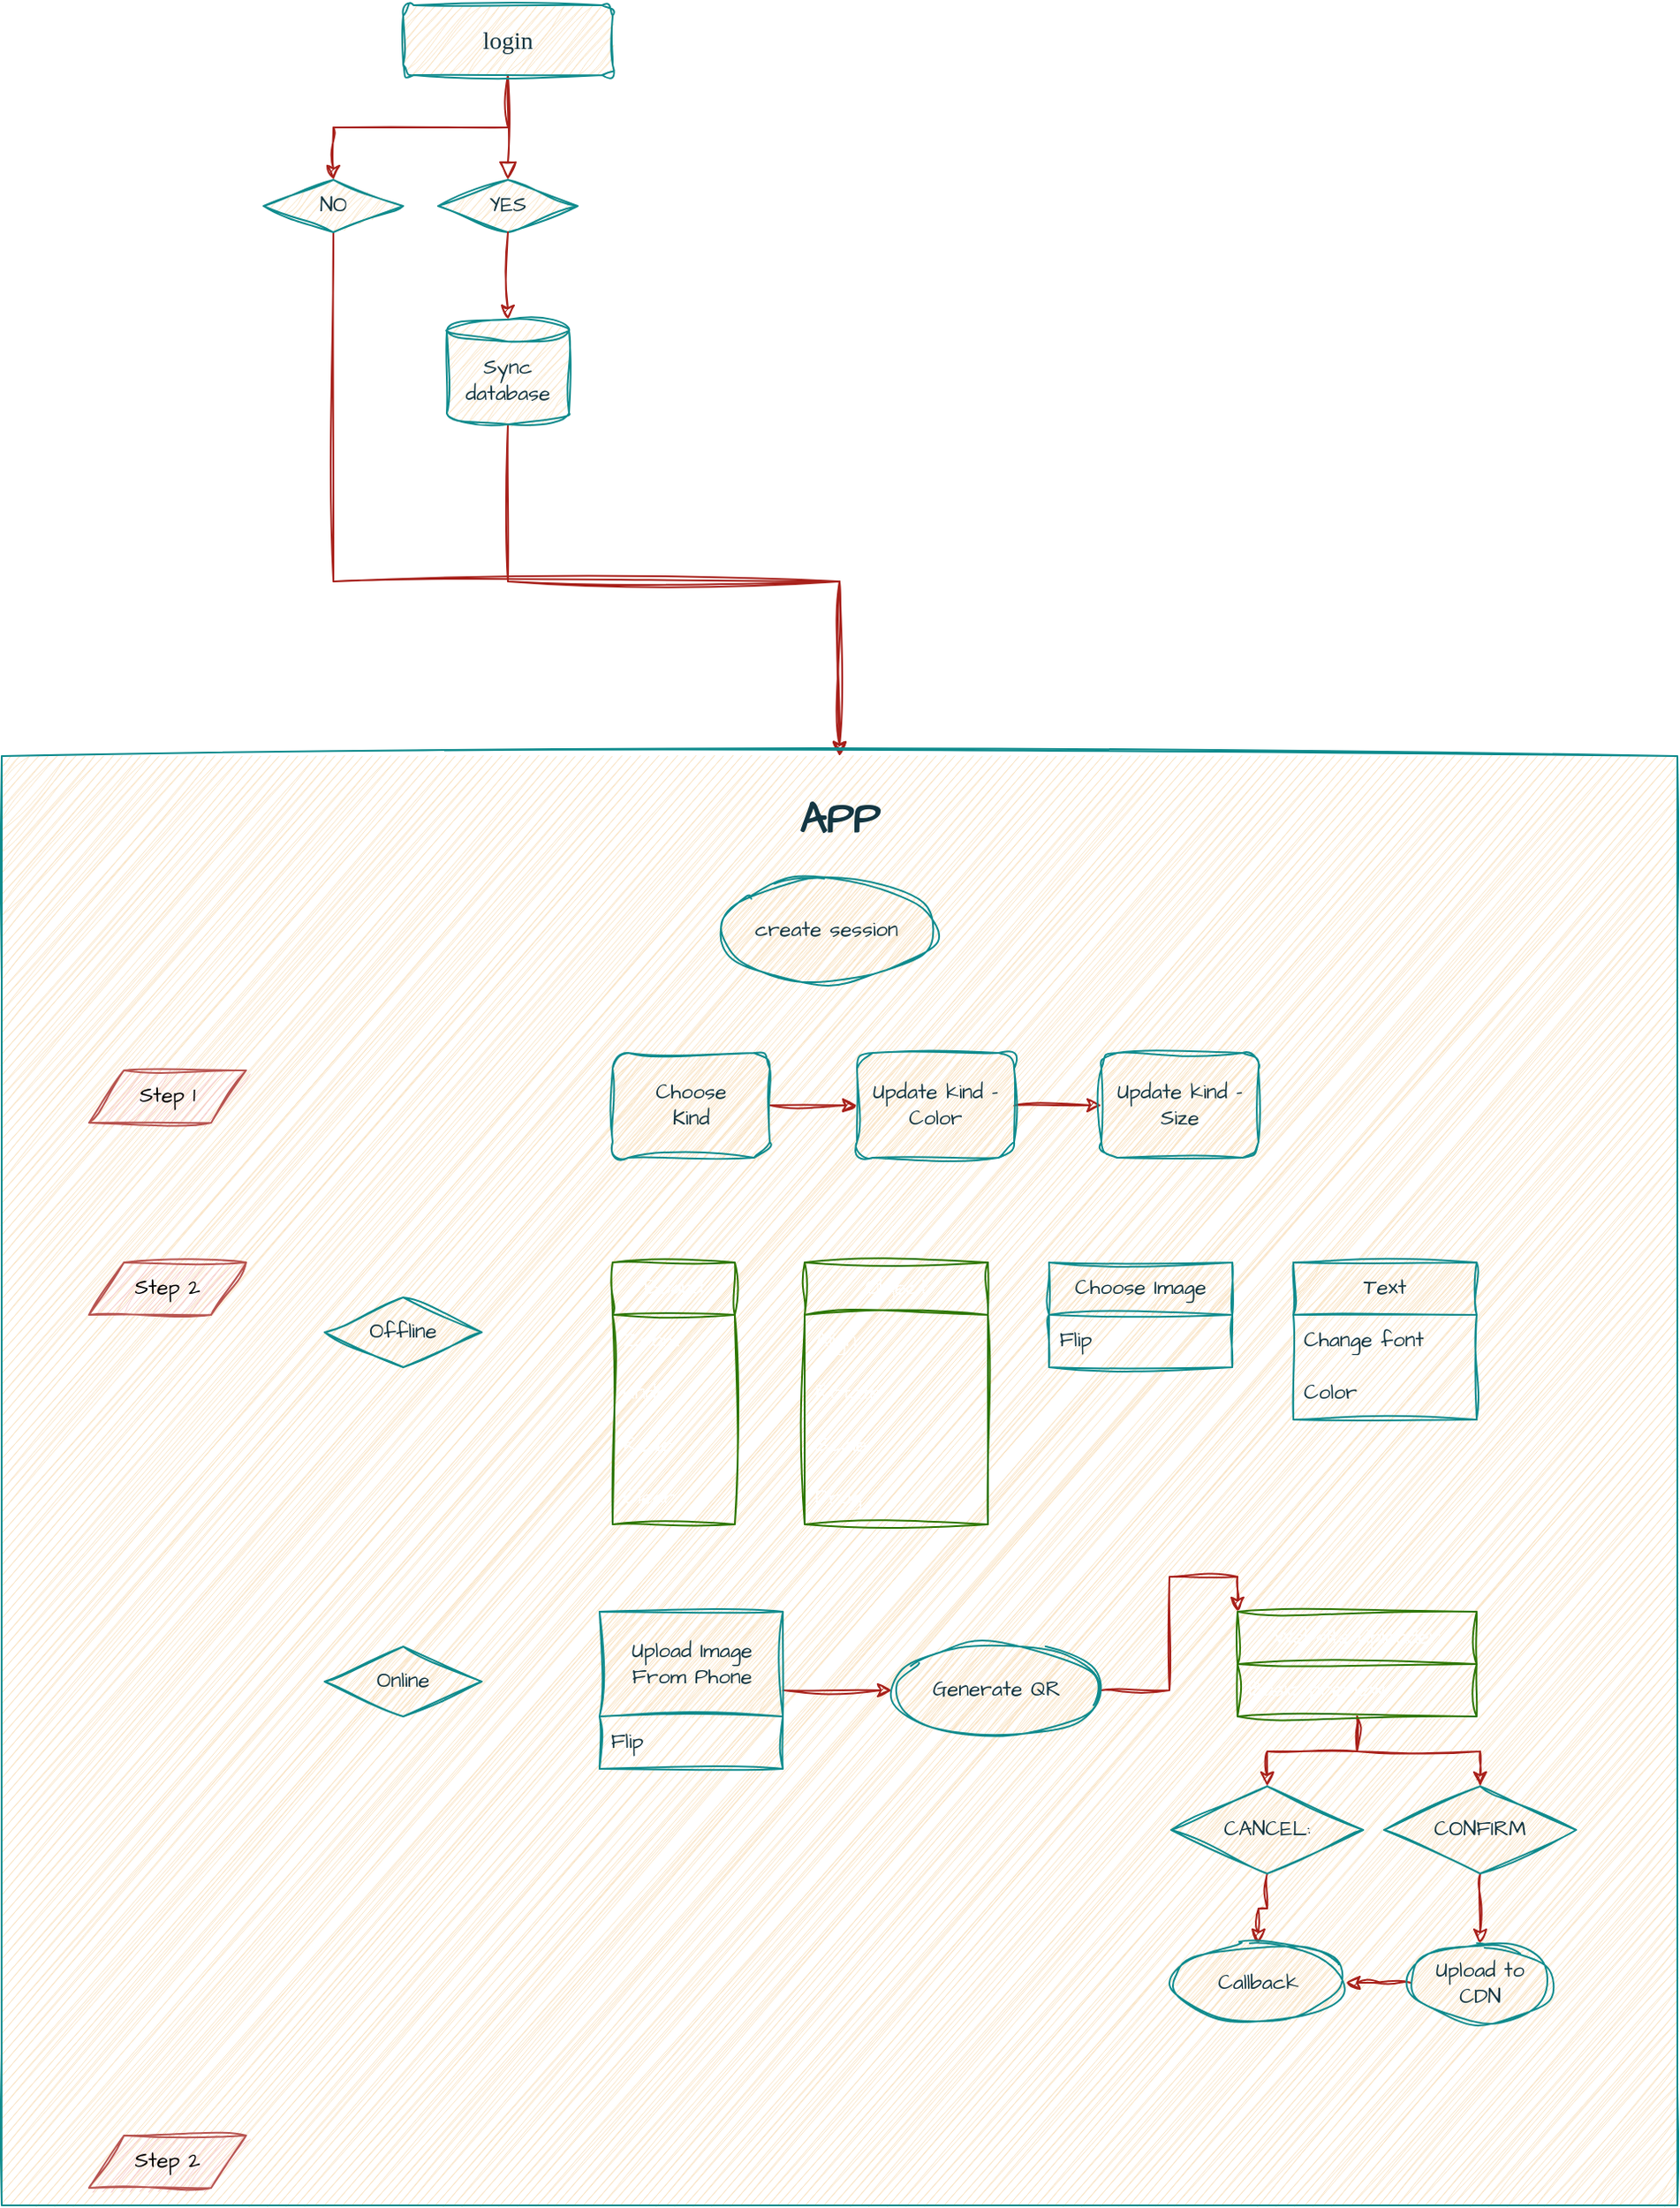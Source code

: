 <mxfile version="26.0.11">
  <diagram id="C5RBs43oDa-KdzZeNtuy" name="Page-1">
    <mxGraphModel dx="1901" dy="801" grid="1" gridSize="10" guides="1" tooltips="1" connect="1" arrows="1" fold="1" page="1" pageScale="1" pageWidth="827" pageHeight="1169" math="0" shadow="0">
      <root>
        <mxCell id="WIyWlLk6GJQsqaUBKTNV-0" />
        <mxCell id="WIyWlLk6GJQsqaUBKTNV-1" parent="WIyWlLk6GJQsqaUBKTNV-0" />
        <mxCell id="WIyWlLk6GJQsqaUBKTNV-2" value="" style="rounded=1;html=1;jettySize=auto;orthogonalLoop=1;fontSize=11;endArrow=block;endFill=0;endSize=8;strokeWidth=1;shadow=0;labelBackgroundColor=none;edgeStyle=orthogonalEdgeStyle;fontColor=default;sketch=1;curveFitting=1;jiggle=2;strokeColor=#A8201A;entryX=0.5;entryY=0;entryDx=0;entryDy=0;" parent="WIyWlLk6GJQsqaUBKTNV-1" source="WIyWlLk6GJQsqaUBKTNV-3" target="3lbOcWq1z2vUwx9B0BNl-0" edge="1">
          <mxGeometry relative="1" as="geometry">
            <mxPoint x="340" y="200" as="targetPoint" />
          </mxGeometry>
        </mxCell>
        <mxCell id="3lbOcWq1z2vUwx9B0BNl-2" style="edgeStyle=orthogonalEdgeStyle;rounded=0;sketch=1;hachureGap=4;jiggle=2;curveFitting=1;orthogonalLoop=1;jettySize=auto;html=1;entryX=0.5;entryY=0;entryDx=0;entryDy=0;strokeColor=#A8201A;fontFamily=Architects Daughter;fontSource=https%3A%2F%2Ffonts.googleapis.com%2Fcss%3Ffamily%3DArchitects%2BDaughter;fontColor=#143642;fillColor=#FAE5C7;" edge="1" parent="WIyWlLk6GJQsqaUBKTNV-1" source="WIyWlLk6GJQsqaUBKTNV-3" target="3lbOcWq1z2vUwx9B0BNl-1">
          <mxGeometry relative="1" as="geometry" />
        </mxCell>
        <mxCell id="WIyWlLk6GJQsqaUBKTNV-3" value="&lt;h3&gt;&lt;font style=&quot;font-weight: normal;&quot; face=&quot;Patrick Hand&quot; data-font-src=&quot;https://fonts.googleapis.com/css?family=Patrick+Hand&quot;&gt;login&lt;/font&gt;&lt;/h3&gt;" style="rounded=1;whiteSpace=wrap;html=1;fontSize=12;glass=0;strokeWidth=1;shadow=0;labelBackgroundColor=none;sketch=1;curveFitting=1;jiggle=2;fillColor=#FAE5C7;strokeColor=#0F8B8D;fontColor=#143642;fontFamily=Comic Sans MS;" parent="WIyWlLk6GJQsqaUBKTNV-1" vertex="1">
          <mxGeometry x="280" y="110" width="120" height="40" as="geometry" />
        </mxCell>
        <mxCell id="3lbOcWq1z2vUwx9B0BNl-0" value="YES" style="rhombus;whiteSpace=wrap;html=1;sketch=1;hachureGap=4;jiggle=2;curveFitting=1;strokeColor=#0F8B8D;fontFamily=Architects Daughter;fontSource=https%3A%2F%2Ffonts.googleapis.com%2Fcss%3Ffamily%3DArchitects%2BDaughter;fontColor=#143642;fillColor=#FAE5C7;" vertex="1" parent="WIyWlLk6GJQsqaUBKTNV-1">
          <mxGeometry x="300" y="210" width="80" height="30" as="geometry" />
        </mxCell>
        <mxCell id="3lbOcWq1z2vUwx9B0BNl-7" style="edgeStyle=orthogonalEdgeStyle;rounded=0;sketch=1;hachureGap=4;jiggle=2;curveFitting=1;orthogonalLoop=1;jettySize=auto;html=1;entryX=0.5;entryY=0;entryDx=0;entryDy=0;strokeColor=#A8201A;fontFamily=Architects Daughter;fontSource=https%3A%2F%2Ffonts.googleapis.com%2Fcss%3Ffamily%3DArchitects%2BDaughter;fontColor=#143642;fillColor=#FAE5C7;" edge="1" parent="WIyWlLk6GJQsqaUBKTNV-1" source="3lbOcWq1z2vUwx9B0BNl-1" target="3lbOcWq1z2vUwx9B0BNl-6">
          <mxGeometry relative="1" as="geometry">
            <Array as="points">
              <mxPoint x="240" y="440" />
              <mxPoint x="530" y="440" />
            </Array>
          </mxGeometry>
        </mxCell>
        <mxCell id="3lbOcWq1z2vUwx9B0BNl-1" value="NO" style="rhombus;whiteSpace=wrap;html=1;sketch=1;hachureGap=4;jiggle=2;curveFitting=1;strokeColor=#0F8B8D;fontFamily=Architects Daughter;fontSource=https%3A%2F%2Ffonts.googleapis.com%2Fcss%3Ffamily%3DArchitects%2BDaughter;fontColor=#143642;fillColor=#FAE5C7;" vertex="1" parent="WIyWlLk6GJQsqaUBKTNV-1">
          <mxGeometry x="200" y="210" width="80" height="30" as="geometry" />
        </mxCell>
        <mxCell id="3lbOcWq1z2vUwx9B0BNl-8" style="edgeStyle=orthogonalEdgeStyle;rounded=0;sketch=1;hachureGap=4;jiggle=2;curveFitting=1;orthogonalLoop=1;jettySize=auto;html=1;entryX=0.5;entryY=0;entryDx=0;entryDy=0;strokeColor=#A8201A;fontFamily=Architects Daughter;fontSource=https%3A%2F%2Ffonts.googleapis.com%2Fcss%3Ffamily%3DArchitects%2BDaughter;fontColor=#143642;fillColor=#FAE5C7;" edge="1" parent="WIyWlLk6GJQsqaUBKTNV-1" source="3lbOcWq1z2vUwx9B0BNl-4" target="3lbOcWq1z2vUwx9B0BNl-6">
          <mxGeometry relative="1" as="geometry">
            <Array as="points">
              <mxPoint x="340" y="440" />
              <mxPoint x="530" y="440" />
            </Array>
          </mxGeometry>
        </mxCell>
        <mxCell id="3lbOcWq1z2vUwx9B0BNl-4" value="Sync database" style="shape=cylinder3;whiteSpace=wrap;html=1;boundedLbl=1;backgroundOutline=1;size=6.333;sketch=1;hachureGap=4;jiggle=2;curveFitting=1;strokeColor=#0F8B8D;fontFamily=Architects Daughter;fontSource=https%3A%2F%2Ffonts.googleapis.com%2Fcss%3Ffamily%3DArchitects%2BDaughter;fontColor=#143642;fillColor=#FAE5C7;" vertex="1" parent="WIyWlLk6GJQsqaUBKTNV-1">
          <mxGeometry x="305" y="290" width="70" height="60" as="geometry" />
        </mxCell>
        <mxCell id="3lbOcWq1z2vUwx9B0BNl-5" style="edgeStyle=orthogonalEdgeStyle;rounded=0;sketch=1;hachureGap=4;jiggle=2;curveFitting=1;orthogonalLoop=1;jettySize=auto;html=1;entryX=0.5;entryY=0;entryDx=0;entryDy=0;entryPerimeter=0;strokeColor=#A8201A;fontFamily=Architects Daughter;fontSource=https%3A%2F%2Ffonts.googleapis.com%2Fcss%3Ffamily%3DArchitects%2BDaughter;fontColor=#143642;fillColor=#FAE5C7;" edge="1" parent="WIyWlLk6GJQsqaUBKTNV-1" source="3lbOcWq1z2vUwx9B0BNl-0" target="3lbOcWq1z2vUwx9B0BNl-4">
          <mxGeometry relative="1" as="geometry" />
        </mxCell>
        <mxCell id="3lbOcWq1z2vUwx9B0BNl-6" value="&lt;h1&gt;APP&lt;/h1&gt;" style="rounded=0;whiteSpace=wrap;html=1;sketch=1;hachureGap=4;jiggle=2;curveFitting=1;strokeColor=#0F8B8D;fontFamily=Architects Daughter;fontSource=https%3A%2F%2Ffonts.googleapis.com%2Fcss%3Ffamily%3DArchitects%2BDaughter;fontColor=#143642;fillColor=#FAE5C7;verticalAlign=top;movable=0;resizable=0;rotatable=0;deletable=0;editable=0;locked=1;connectable=0;" vertex="1" parent="WIyWlLk6GJQsqaUBKTNV-1">
          <mxGeometry x="50" y="540" width="960" height="830" as="geometry" />
        </mxCell>
        <mxCell id="3lbOcWq1z2vUwx9B0BNl-14" style="edgeStyle=orthogonalEdgeStyle;rounded=0;sketch=1;hachureGap=4;jiggle=2;curveFitting=1;orthogonalLoop=1;jettySize=auto;html=1;entryX=0;entryY=0.5;entryDx=0;entryDy=0;strokeColor=#A8201A;fontFamily=Architects Daughter;fontSource=https%3A%2F%2Ffonts.googleapis.com%2Fcss%3Ffamily%3DArchitects%2BDaughter;fontColor=#143642;fillColor=#FAE5C7;" edge="1" parent="WIyWlLk6GJQsqaUBKTNV-1" source="3lbOcWq1z2vUwx9B0BNl-10" target="3lbOcWq1z2vUwx9B0BNl-12">
          <mxGeometry relative="1" as="geometry" />
        </mxCell>
        <mxCell id="3lbOcWq1z2vUwx9B0BNl-10" value="Choose&lt;div&gt;Kind&lt;/div&gt;" style="rounded=1;whiteSpace=wrap;html=1;sketch=1;hachureGap=4;jiggle=2;curveFitting=1;strokeColor=#0F8B8D;fontFamily=Architects Daughter;fontSource=https%3A%2F%2Ffonts.googleapis.com%2Fcss%3Ffamily%3DArchitects%2BDaughter;fontColor=#143642;fillColor=#FAE5C7;" vertex="1" parent="WIyWlLk6GJQsqaUBKTNV-1">
          <mxGeometry x="400" y="710" width="90" height="60" as="geometry" />
        </mxCell>
        <mxCell id="3lbOcWq1z2vUwx9B0BNl-16" style="edgeStyle=orthogonalEdgeStyle;rounded=0;sketch=1;hachureGap=4;jiggle=2;curveFitting=1;orthogonalLoop=1;jettySize=auto;html=1;entryX=0;entryY=0.5;entryDx=0;entryDy=0;strokeColor=#A8201A;fontFamily=Architects Daughter;fontSource=https%3A%2F%2Ffonts.googleapis.com%2Fcss%3Ffamily%3DArchitects%2BDaughter;fontColor=#143642;fillColor=#FAE5C7;" edge="1" parent="WIyWlLk6GJQsqaUBKTNV-1" source="3lbOcWq1z2vUwx9B0BNl-12" target="3lbOcWq1z2vUwx9B0BNl-13">
          <mxGeometry relative="1" as="geometry" />
        </mxCell>
        <mxCell id="3lbOcWq1z2vUwx9B0BNl-12" value="Update kind - Color" style="rounded=1;whiteSpace=wrap;html=1;sketch=1;hachureGap=4;jiggle=2;curveFitting=1;strokeColor=#0F8B8D;fontFamily=Architects Daughter;fontSource=https%3A%2F%2Ffonts.googleapis.com%2Fcss%3Ffamily%3DArchitects%2BDaughter;fontColor=#143642;fillColor=#FAE5C7;" vertex="1" parent="WIyWlLk6GJQsqaUBKTNV-1">
          <mxGeometry x="540" y="710" width="90" height="60" as="geometry" />
        </mxCell>
        <mxCell id="3lbOcWq1z2vUwx9B0BNl-13" value="Update kind - Size" style="rounded=1;whiteSpace=wrap;html=1;sketch=1;hachureGap=4;jiggle=2;curveFitting=1;strokeColor=#0F8B8D;fontFamily=Architects Daughter;fontSource=https%3A%2F%2Ffonts.googleapis.com%2Fcss%3Ffamily%3DArchitects%2BDaughter;fontColor=#143642;fillColor=#FAE5C7;" vertex="1" parent="WIyWlLk6GJQsqaUBKTNV-1">
          <mxGeometry x="680" y="710" width="90" height="60" as="geometry" />
        </mxCell>
        <mxCell id="3lbOcWq1z2vUwx9B0BNl-17" value="Choose Image" style="swimlane;fontStyle=0;childLayout=stackLayout;horizontal=1;startSize=30;horizontalStack=0;resizeParent=1;resizeParentMax=0;resizeLast=0;collapsible=1;marginBottom=0;whiteSpace=wrap;html=1;sketch=1;hachureGap=4;jiggle=2;curveFitting=1;strokeColor=#0F8B8D;fontFamily=Architects Daughter;fontSource=https%3A%2F%2Ffonts.googleapis.com%2Fcss%3Ffamily%3DArchitects%2BDaughter;fontColor=#143642;fillColor=#FAE5C7;" vertex="1" parent="WIyWlLk6GJQsqaUBKTNV-1">
          <mxGeometry x="650" y="830" width="105" height="60" as="geometry" />
        </mxCell>
        <mxCell id="3lbOcWq1z2vUwx9B0BNl-20" value="Flip" style="text;strokeColor=none;fillColor=none;align=left;verticalAlign=middle;spacingLeft=4;spacingRight=4;overflow=hidden;points=[[0,0.5],[1,0.5]];portConstraint=eastwest;rotatable=0;whiteSpace=wrap;html=1;fontFamily=Architects Daughter;fontSource=https%3A%2F%2Ffonts.googleapis.com%2Fcss%3Ffamily%3DArchitects%2BDaughter;fontColor=#143642;" vertex="1" parent="3lbOcWq1z2vUwx9B0BNl-17">
          <mxGeometry y="30" width="105" height="30" as="geometry" />
        </mxCell>
        <mxCell id="3lbOcWq1z2vUwx9B0BNl-21" value="Board" style="swimlane;fontStyle=0;childLayout=stackLayout;horizontal=1;startSize=30;horizontalStack=0;resizeParent=1;resizeParentMax=0;resizeLast=0;collapsible=1;marginBottom=0;whiteSpace=wrap;html=1;hachureGap=4;strokeColor=#2D7600;fontFamily=Architects Daughter;fontSource=https%3A%2F%2Ffonts.googleapis.com%2Fcss%3Ffamily%3DArchitects%2BDaughter;fontColor=light-dark(#FFFFFF,#F0FFEB);fillColor=none;sketch=1;curveFitting=1;jiggle=2;swimlaneLine=1;" vertex="1" parent="WIyWlLk6GJQsqaUBKTNV-1">
          <mxGeometry x="400" y="830" width="70" height="150" as="geometry" />
        </mxCell>
        <mxCell id="3lbOcWq1z2vUwx9B0BNl-22" value="Zoom" style="text;strokeColor=none;fillColor=none;align=left;verticalAlign=middle;spacingLeft=4;spacingRight=4;overflow=hidden;points=[[0,0.5],[1,0.5]];portConstraint=eastwest;rotatable=0;whiteSpace=wrap;html=1;fontFamily=Architects Daughter;fontSource=https%3A%2F%2Ffonts.googleapis.com%2Fcss%3Ffamily%3DArchitects%2BDaughter;fontColor=light-dark(#FFFFFF,#F0FFEB);" vertex="1" parent="3lbOcWq1z2vUwx9B0BNl-21">
          <mxGeometry y="30" width="70" height="30" as="geometry" />
        </mxCell>
        <mxCell id="3lbOcWq1z2vUwx9B0BNl-23" value="Undo" style="text;strokeColor=none;fillColor=none;align=left;verticalAlign=middle;spacingLeft=4;spacingRight=4;overflow=hidden;points=[[0,0.5],[1,0.5]];portConstraint=eastwest;rotatable=0;whiteSpace=wrap;html=1;fontFamily=Architects Daughter;fontSource=https%3A%2F%2Ffonts.googleapis.com%2Fcss%3Ffamily%3DArchitects%2BDaughter;fontColor=light-dark(#FFFFFF,#F0FFEB);" vertex="1" parent="3lbOcWq1z2vUwx9B0BNl-21">
          <mxGeometry y="60" width="70" height="30" as="geometry" />
        </mxCell>
        <mxCell id="3lbOcWq1z2vUwx9B0BNl-24" value="Redo" style="text;strokeColor=none;fillColor=none;align=left;verticalAlign=middle;spacingLeft=4;spacingRight=4;overflow=hidden;points=[[0,0.5],[1,0.5]];portConstraint=eastwest;rotatable=0;whiteSpace=wrap;html=1;fontFamily=Architects Daughter;fontSource=https%3A%2F%2Ffonts.googleapis.com%2Fcss%3Ffamily%3DArchitects%2BDaughter;fontColor=light-dark(#FFFFFF,#F0FFEB);" vertex="1" parent="3lbOcWq1z2vUwx9B0BNl-21">
          <mxGeometry y="90" width="70" height="30" as="geometry" />
        </mxCell>
        <mxCell id="3lbOcWq1z2vUwx9B0BNl-50" value="Clear" style="text;strokeColor=none;fillColor=none;align=left;verticalAlign=middle;spacingLeft=4;spacingRight=4;overflow=hidden;points=[[0,0.5],[1,0.5]];portConstraint=eastwest;rotatable=0;whiteSpace=wrap;html=1;fontFamily=Architects Daughter;fontSource=https%3A%2F%2Ffonts.googleapis.com%2Fcss%3Ffamily%3DArchitects%2BDaughter;fontColor=light-dark(#FFFFFF,#F0FFEB);" vertex="1" parent="3lbOcWq1z2vUwx9B0BNl-21">
          <mxGeometry y="120" width="70" height="30" as="geometry" />
        </mxCell>
        <mxCell id="3lbOcWq1z2vUwx9B0BNl-61" value="" style="edgeStyle=orthogonalEdgeStyle;rounded=0;sketch=1;hachureGap=4;jiggle=2;curveFitting=1;orthogonalLoop=1;jettySize=auto;html=1;strokeColor=#A8201A;fontFamily=Architects Daughter;fontSource=https%3A%2F%2Ffonts.googleapis.com%2Fcss%3Ffamily%3DArchitects%2BDaughter;fontColor=#143642;fillColor=#FAE5C7;" edge="1" parent="WIyWlLk6GJQsqaUBKTNV-1" source="3lbOcWq1z2vUwx9B0BNl-25" target="3lbOcWq1z2vUwx9B0BNl-60">
          <mxGeometry relative="1" as="geometry" />
        </mxCell>
        <mxCell id="3lbOcWq1z2vUwx9B0BNl-25" value="Upload Image From Phone" style="swimlane;fontStyle=0;childLayout=stackLayout;horizontal=1;startSize=60;horizontalStack=0;resizeParent=1;resizeParentMax=0;resizeLast=0;collapsible=1;marginBottom=0;whiteSpace=wrap;html=1;sketch=1;hachureGap=4;jiggle=2;curveFitting=1;strokeColor=#0F8B8D;fontFamily=Architects Daughter;fontSource=https%3A%2F%2Ffonts.googleapis.com%2Fcss%3Ffamily%3DArchitects%2BDaughter;fontColor=#143642;fillColor=#FAE5C7;" vertex="1" parent="WIyWlLk6GJQsqaUBKTNV-1">
          <mxGeometry x="392.5" y="1030" width="105" height="90" as="geometry" />
        </mxCell>
        <mxCell id="3lbOcWq1z2vUwx9B0BNl-26" value="Flip" style="text;strokeColor=none;fillColor=none;align=left;verticalAlign=middle;spacingLeft=4;spacingRight=4;overflow=hidden;points=[[0,0.5],[1,0.5]];portConstraint=eastwest;rotatable=0;whiteSpace=wrap;html=1;fontFamily=Architects Daughter;fontSource=https%3A%2F%2Ffonts.googleapis.com%2Fcss%3Ffamily%3DArchitects%2BDaughter;fontColor=#143642;" vertex="1" parent="3lbOcWq1z2vUwx9B0BNl-25">
          <mxGeometry y="60" width="105" height="30" as="geometry" />
        </mxCell>
        <mxCell id="3lbOcWq1z2vUwx9B0BNl-33" value="Offline" style="rhombus;whiteSpace=wrap;html=1;sketch=1;hachureGap=4;jiggle=2;curveFitting=1;strokeColor=#0F8B8D;fontFamily=Architects Daughter;fontSource=https%3A%2F%2Ffonts.googleapis.com%2Fcss%3Ffamily%3DArchitects%2BDaughter;fontColor=#143642;fillColor=#FAE5C7;" vertex="1" parent="WIyWlLk6GJQsqaUBKTNV-1">
          <mxGeometry x="235" y="850" width="90" height="40" as="geometry" />
        </mxCell>
        <mxCell id="3lbOcWq1z2vUwx9B0BNl-34" value="Online" style="rhombus;whiteSpace=wrap;html=1;sketch=1;hachureGap=4;jiggle=2;curveFitting=1;strokeColor=#0F8B8D;fontFamily=Architects Daughter;fontSource=https%3A%2F%2Ffonts.googleapis.com%2Fcss%3Ffamily%3DArchitects%2BDaughter;fontColor=#143642;fillColor=#FAE5C7;" vertex="1" parent="WIyWlLk6GJQsqaUBKTNV-1">
          <mxGeometry x="235" y="1050" width="90" height="40" as="geometry" />
        </mxCell>
        <mxCell id="3lbOcWq1z2vUwx9B0BNl-39" value="Text" style="swimlane;fontStyle=0;childLayout=stackLayout;horizontal=1;startSize=30;horizontalStack=0;resizeParent=1;resizeParentMax=0;resizeLast=0;collapsible=1;marginBottom=0;whiteSpace=wrap;html=1;sketch=1;hachureGap=4;jiggle=2;curveFitting=1;strokeColor=#0F8B8D;fontFamily=Architects Daughter;fontSource=https%3A%2F%2Ffonts.googleapis.com%2Fcss%3Ffamily%3DArchitects%2BDaughter;fontColor=#143642;fillColor=#FAE5C7;" vertex="1" parent="WIyWlLk6GJQsqaUBKTNV-1">
          <mxGeometry x="790" y="830" width="105" height="90" as="geometry" />
        </mxCell>
        <mxCell id="3lbOcWq1z2vUwx9B0BNl-40" value="Change font" style="text;strokeColor=none;fillColor=none;align=left;verticalAlign=middle;spacingLeft=4;spacingRight=4;overflow=hidden;points=[[0,0.5],[1,0.5]];portConstraint=eastwest;rotatable=0;whiteSpace=wrap;html=1;fontFamily=Architects Daughter;fontSource=https%3A%2F%2Ffonts.googleapis.com%2Fcss%3Ffamily%3DArchitects%2BDaughter;fontColor=#143642;" vertex="1" parent="3lbOcWq1z2vUwx9B0BNl-39">
          <mxGeometry y="30" width="105" height="30" as="geometry" />
        </mxCell>
        <mxCell id="3lbOcWq1z2vUwx9B0BNl-41" value="Color" style="text;strokeColor=none;fillColor=none;align=left;verticalAlign=middle;spacingLeft=4;spacingRight=4;overflow=hidden;points=[[0,0.5],[1,0.5]];portConstraint=eastwest;rotatable=0;whiteSpace=wrap;html=1;fontFamily=Architects Daughter;fontSource=https%3A%2F%2Ffonts.googleapis.com%2Fcss%3Ffamily%3DArchitects%2BDaughter;fontColor=#143642;" vertex="1" parent="3lbOcWq1z2vUwx9B0BNl-39">
          <mxGeometry y="60" width="105" height="30" as="geometry" />
        </mxCell>
        <mxCell id="3lbOcWq1z2vUwx9B0BNl-43" value="Object" style="swimlane;fontStyle=0;childLayout=stackLayout;horizontal=1;startSize=30;horizontalStack=0;resizeParent=1;resizeParentMax=0;resizeLast=0;collapsible=1;marginBottom=0;whiteSpace=wrap;html=1;hachureGap=4;strokeColor=#2D7600;fontFamily=Architects Daughter;fontSource=https%3A%2F%2Ffonts.googleapis.com%2Fcss%3Ffamily%3DArchitects%2BDaughter;fontColor=light-dark(#FFFFFF,#F0FFEB);fillColor=none;sketch=1;curveFitting=1;jiggle=2;swimlaneLine=1;" vertex="1" parent="WIyWlLk6GJQsqaUBKTNV-1">
          <mxGeometry x="510" y="830" width="105" height="150" as="geometry">
            <mxRectangle x="470" y="720" width="80" height="30" as="alternateBounds" />
          </mxGeometry>
        </mxCell>
        <mxCell id="3lbOcWq1z2vUwx9B0BNl-44" value="Align" style="text;strokeColor=none;fillColor=none;align=left;verticalAlign=middle;spacingLeft=4;spacingRight=4;overflow=hidden;points=[[0,0.5],[1,0.5]];portConstraint=eastwest;rotatable=0;whiteSpace=wrap;html=1;fontFamily=Architects Daughter;fontSource=https%3A%2F%2Ffonts.googleapis.com%2Fcss%3Ffamily%3DArchitects%2BDaughter;fontColor=light-dark(#FFFFFF,#F0FFEB);" vertex="1" parent="3lbOcWq1z2vUwx9B0BNl-43">
          <mxGeometry y="30" width="105" height="30" as="geometry" />
        </mxCell>
        <mxCell id="3lbOcWq1z2vUwx9B0BNl-45" value="Rotate" style="text;strokeColor=none;fillColor=none;align=left;verticalAlign=middle;spacingLeft=4;spacingRight=4;overflow=hidden;points=[[0,0.5],[1,0.5]];portConstraint=eastwest;rotatable=0;whiteSpace=wrap;html=1;fontFamily=Architects Daughter;fontSource=https%3A%2F%2Ffonts.googleapis.com%2Fcss%3Ffamily%3DArchitects%2BDaughter;fontColor=light-dark(#FFFFFF,#F0FFEB);" vertex="1" parent="3lbOcWq1z2vUwx9B0BNl-43">
          <mxGeometry y="60" width="105" height="30" as="geometry" />
        </mxCell>
        <mxCell id="3lbOcWq1z2vUwx9B0BNl-46" value="Scale" style="text;strokeColor=none;fillColor=none;align=left;verticalAlign=middle;spacingLeft=4;spacingRight=4;overflow=hidden;points=[[0,0.5],[1,0.5]];portConstraint=eastwest;rotatable=0;whiteSpace=wrap;html=1;fontFamily=Architects Daughter;fontSource=https%3A%2F%2Ffonts.googleapis.com%2Fcss%3Ffamily%3DArchitects%2BDaughter;fontColor=light-dark(#FFFFFF,#F0FFEB);" vertex="1" parent="3lbOcWq1z2vUwx9B0BNl-43">
          <mxGeometry y="90" width="105" height="30" as="geometry" />
        </mxCell>
        <mxCell id="3lbOcWq1z2vUwx9B0BNl-49" value="Drag" style="text;strokeColor=none;fillColor=none;align=left;verticalAlign=middle;spacingLeft=4;spacingRight=4;overflow=hidden;points=[[0,0.5],[1,0.5]];portConstraint=eastwest;rotatable=0;whiteSpace=wrap;html=1;fontFamily=Architects Daughter;fontSource=https%3A%2F%2Ffonts.googleapis.com%2Fcss%3Ffamily%3DArchitects%2BDaughter;fontColor=light-dark(#FFFFFF,#F0FFEB);" vertex="1" parent="3lbOcWq1z2vUwx9B0BNl-43">
          <mxGeometry y="120" width="105" height="30" as="geometry" />
        </mxCell>
        <mxCell id="3lbOcWq1z2vUwx9B0BNl-66" style="edgeStyle=orthogonalEdgeStyle;rounded=0;sketch=1;hachureGap=4;jiggle=2;curveFitting=1;orthogonalLoop=1;jettySize=auto;html=1;strokeColor=#A8201A;fontFamily=Architects Daughter;fontSource=https%3A%2F%2Ffonts.googleapis.com%2Fcss%3Ffamily%3DArchitects%2BDaughter;fontColor=#143642;fillColor=#FAE5C7;entryX=0;entryY=0;entryDx=0;entryDy=0;" edge="1" parent="WIyWlLk6GJQsqaUBKTNV-1" source="3lbOcWq1z2vUwx9B0BNl-60" target="3lbOcWq1z2vUwx9B0BNl-67">
          <mxGeometry relative="1" as="geometry">
            <mxPoint x="750" y="1040" as="targetPoint" />
          </mxGeometry>
        </mxCell>
        <mxCell id="3lbOcWq1z2vUwx9B0BNl-60" value="Generate QR" style="ellipse;whiteSpace=wrap;html=1;fontFamily=Architects Daughter;fillColor=#FAE5C7;strokeColor=#0F8B8D;fontColor=#143642;fontStyle=0;startSize=60;sketch=1;hachureGap=4;jiggle=2;curveFitting=1;fontSource=https%3A%2F%2Ffonts.googleapis.com%2Fcss%3Ffamily%3DArchitects%2BDaughter;" vertex="1" parent="WIyWlLk6GJQsqaUBKTNV-1">
          <mxGeometry x="560" y="1047.5" width="120" height="55" as="geometry" />
        </mxCell>
        <mxCell id="3lbOcWq1z2vUwx9B0BNl-62" value="create session" style="ellipse;whiteSpace=wrap;html=1;fontFamily=Architects Daughter;fillColor=#FAE5C7;strokeColor=#0F8B8D;fontColor=#143642;fontStyle=0;startSize=60;sketch=1;hachureGap=4;jiggle=2;curveFitting=1;fontSource=https%3A%2F%2Ffonts.googleapis.com%2Fcss%3Ffamily%3DArchitects%2BDaughter;" vertex="1" parent="WIyWlLk6GJQsqaUBKTNV-1">
          <mxGeometry x="460" y="610" width="125" height="60" as="geometry" />
        </mxCell>
        <mxCell id="3lbOcWq1z2vUwx9B0BNl-77" style="edgeStyle=orthogonalEdgeStyle;rounded=0;sketch=1;hachureGap=4;jiggle=2;curveFitting=1;orthogonalLoop=1;jettySize=auto;html=1;entryX=0.5;entryY=0;entryDx=0;entryDy=0;strokeColor=#A8201A;fontFamily=Architects Daughter;fontSource=https%3A%2F%2Ffonts.googleapis.com%2Fcss%3Ffamily%3DArchitects%2BDaughter;fontColor=#143642;fillColor=#FAE5C7;" edge="1" parent="WIyWlLk6GJQsqaUBKTNV-1" source="3lbOcWq1z2vUwx9B0BNl-67" target="3lbOcWq1z2vUwx9B0BNl-73">
          <mxGeometry relative="1" as="geometry" />
        </mxCell>
        <mxCell id="3lbOcWq1z2vUwx9B0BNl-78" style="edgeStyle=orthogonalEdgeStyle;rounded=0;sketch=1;hachureGap=4;jiggle=2;curveFitting=1;orthogonalLoop=1;jettySize=auto;html=1;entryX=0.5;entryY=0;entryDx=0;entryDy=0;strokeColor=#A8201A;fontFamily=Architects Daughter;fontSource=https%3A%2F%2Ffonts.googleapis.com%2Fcss%3Ffamily%3DArchitects%2BDaughter;fontColor=#143642;fillColor=#FAE5C7;" edge="1" parent="WIyWlLk6GJQsqaUBKTNV-1" source="3lbOcWq1z2vUwx9B0BNl-67" target="3lbOcWq1z2vUwx9B0BNl-74">
          <mxGeometry relative="1" as="geometry" />
        </mxCell>
        <mxCell id="3lbOcWq1z2vUwx9B0BNl-67" value="Website Uploader" style="swimlane;fontStyle=0;childLayout=stackLayout;horizontal=1;startSize=30;horizontalStack=0;resizeParent=1;resizeParentMax=0;resizeLast=0;collapsible=1;marginBottom=0;whiteSpace=wrap;html=1;hachureGap=4;strokeColor=#2D7600;fontFamily=Architects Daughter;fontSource=https%3A%2F%2Ffonts.googleapis.com%2Fcss%3Ffamily%3DArchitects%2BDaughter;fontColor=light-dark(#FFFFFF,#F0FFEB);fillColor=none;sketch=1;curveFitting=1;jiggle=2;swimlaneLine=1;" vertex="1" parent="WIyWlLk6GJQsqaUBKTNV-1">
          <mxGeometry x="758" y="1030" width="137" height="60" as="geometry">
            <mxRectangle x="470" y="720" width="80" height="30" as="alternateBounds" />
          </mxGeometry>
        </mxCell>
        <mxCell id="3lbOcWq1z2vUwx9B0BNl-68" value="Basic preview" style="text;strokeColor=none;fillColor=none;align=left;verticalAlign=middle;spacingLeft=4;spacingRight=4;overflow=hidden;points=[[0,0.5],[1,0.5]];portConstraint=eastwest;rotatable=0;whiteSpace=wrap;html=1;fontFamily=Architects Daughter;fontSource=https%3A%2F%2Ffonts.googleapis.com%2Fcss%3Ffamily%3DArchitects%2BDaughter;fontColor=light-dark(#FFFFFF,#F0FFEB);" vertex="1" parent="3lbOcWq1z2vUwx9B0BNl-67">
          <mxGeometry y="30" width="137" height="30" as="geometry" />
        </mxCell>
        <mxCell id="3lbOcWq1z2vUwx9B0BNl-80" value="" style="edgeStyle=orthogonalEdgeStyle;rounded=0;sketch=1;hachureGap=4;jiggle=2;curveFitting=1;orthogonalLoop=1;jettySize=auto;html=1;strokeColor=#A8201A;fontFamily=Architects Daughter;fontSource=https%3A%2F%2Ffonts.googleapis.com%2Fcss%3Ffamily%3DArchitects%2BDaughter;fontColor=#143642;fillColor=#FAE5C7;" edge="1" parent="WIyWlLk6GJQsqaUBKTNV-1" source="3lbOcWq1z2vUwx9B0BNl-73" target="3lbOcWq1z2vUwx9B0BNl-79">
          <mxGeometry relative="1" as="geometry" />
        </mxCell>
        <mxCell id="3lbOcWq1z2vUwx9B0BNl-73" value="CONFIRM" style="rhombus;whiteSpace=wrap;html=1;sketch=1;hachureGap=4;jiggle=2;curveFitting=1;strokeColor=#0F8B8D;fontFamily=Architects Daughter;fontSource=https%3A%2F%2Ffonts.googleapis.com%2Fcss%3Ffamily%3DArchitects%2BDaughter;fontColor=#143642;fillColor=#FAE5C7;" vertex="1" parent="WIyWlLk6GJQsqaUBKTNV-1">
          <mxGeometry x="842" y="1130" width="110" height="50" as="geometry" />
        </mxCell>
        <mxCell id="3lbOcWq1z2vUwx9B0BNl-83" style="edgeStyle=orthogonalEdgeStyle;rounded=0;sketch=1;hachureGap=4;jiggle=2;curveFitting=1;orthogonalLoop=1;jettySize=auto;html=1;entryX=0.5;entryY=0;entryDx=0;entryDy=0;strokeColor=#A8201A;fontFamily=Architects Daughter;fontSource=https%3A%2F%2Ffonts.googleapis.com%2Fcss%3Ffamily%3DArchitects%2BDaughter;fontColor=#143642;fillColor=#FAE5C7;" edge="1" parent="WIyWlLk6GJQsqaUBKTNV-1" source="3lbOcWq1z2vUwx9B0BNl-74" target="3lbOcWq1z2vUwx9B0BNl-81">
          <mxGeometry relative="1" as="geometry" />
        </mxCell>
        <mxCell id="3lbOcWq1z2vUwx9B0BNl-74" value="CANCEL:" style="rhombus;whiteSpace=wrap;html=1;sketch=1;hachureGap=4;jiggle=2;curveFitting=1;strokeColor=#0F8B8D;fontFamily=Architects Daughter;fontSource=https%3A%2F%2Ffonts.googleapis.com%2Fcss%3Ffamily%3DArchitects%2BDaughter;fontColor=#143642;fillColor=#FAE5C7;" vertex="1" parent="WIyWlLk6GJQsqaUBKTNV-1">
          <mxGeometry x="720" y="1130" width="110" height="50" as="geometry" />
        </mxCell>
        <mxCell id="3lbOcWq1z2vUwx9B0BNl-82" style="edgeStyle=orthogonalEdgeStyle;rounded=0;sketch=1;hachureGap=4;jiggle=2;curveFitting=1;orthogonalLoop=1;jettySize=auto;html=1;entryX=1;entryY=0.5;entryDx=0;entryDy=0;strokeColor=#A8201A;fontFamily=Architects Daughter;fontSource=https%3A%2F%2Ffonts.googleapis.com%2Fcss%3Ffamily%3DArchitects%2BDaughter;fontColor=#143642;fillColor=#FAE5C7;" edge="1" parent="WIyWlLk6GJQsqaUBKTNV-1" source="3lbOcWq1z2vUwx9B0BNl-79" target="3lbOcWq1z2vUwx9B0BNl-81">
          <mxGeometry relative="1" as="geometry" />
        </mxCell>
        <mxCell id="3lbOcWq1z2vUwx9B0BNl-79" value="Upload to CDN" style="ellipse;whiteSpace=wrap;html=1;fontFamily=Architects Daughter;fillColor=#FAE5C7;strokeColor=#0F8B8D;fontColor=#143642;sketch=1;hachureGap=4;jiggle=2;curveFitting=1;fontSource=https%3A%2F%2Ffonts.googleapis.com%2Fcss%3Ffamily%3DArchitects%2BDaughter;" vertex="1" parent="WIyWlLk6GJQsqaUBKTNV-1">
          <mxGeometry x="857" y="1220" width="80" height="45" as="geometry" />
        </mxCell>
        <mxCell id="3lbOcWq1z2vUwx9B0BNl-81" value="Callback" style="ellipse;whiteSpace=wrap;html=1;fontFamily=Architects Daughter;fillColor=#FAE5C7;strokeColor=#0F8B8D;fontColor=#143642;sketch=1;hachureGap=4;jiggle=2;curveFitting=1;fontSource=https%3A%2F%2Ffonts.googleapis.com%2Fcss%3Ffamily%3DArchitects%2BDaughter;" vertex="1" parent="WIyWlLk6GJQsqaUBKTNV-1">
          <mxGeometry x="720" y="1220" width="100" height="45" as="geometry" />
        </mxCell>
        <mxCell id="3lbOcWq1z2vUwx9B0BNl-84" value="Step 1" style="shape=parallelogram;perimeter=parallelogramPerimeter;whiteSpace=wrap;html=1;fixedSize=1;sketch=1;hachureGap=4;jiggle=2;curveFitting=1;strokeColor=#b85450;fontFamily=Architects Daughter;fontSource=https%3A%2F%2Ffonts.googleapis.com%2Fcss%3Ffamily%3DArchitects%2BDaughter;fillColor=#f8cecc;" vertex="1" parent="WIyWlLk6GJQsqaUBKTNV-1">
          <mxGeometry x="100" y="720" width="90" height="30" as="geometry" />
        </mxCell>
        <mxCell id="3lbOcWq1z2vUwx9B0BNl-85" value="Step 2" style="shape=parallelogram;perimeter=parallelogramPerimeter;whiteSpace=wrap;html=1;fixedSize=1;sketch=1;hachureGap=4;jiggle=2;curveFitting=1;strokeColor=#b85450;fontFamily=Architects Daughter;fontSource=https%3A%2F%2Ffonts.googleapis.com%2Fcss%3Ffamily%3DArchitects%2BDaughter;fillColor=#f8cecc;" vertex="1" parent="WIyWlLk6GJQsqaUBKTNV-1">
          <mxGeometry x="100" y="830" width="90" height="30" as="geometry" />
        </mxCell>
        <mxCell id="3lbOcWq1z2vUwx9B0BNl-87" value="Step 2" style="shape=parallelogram;perimeter=parallelogramPerimeter;whiteSpace=wrap;html=1;fixedSize=1;sketch=1;hachureGap=4;jiggle=2;curveFitting=1;strokeColor=#b85450;fontFamily=Architects Daughter;fontSource=https%3A%2F%2Ffonts.googleapis.com%2Fcss%3Ffamily%3DArchitects%2BDaughter;fillColor=#f8cecc;" vertex="1" parent="WIyWlLk6GJQsqaUBKTNV-1">
          <mxGeometry x="100" y="1330" width="90" height="30" as="geometry" />
        </mxCell>
      </root>
    </mxGraphModel>
  </diagram>
</mxfile>
